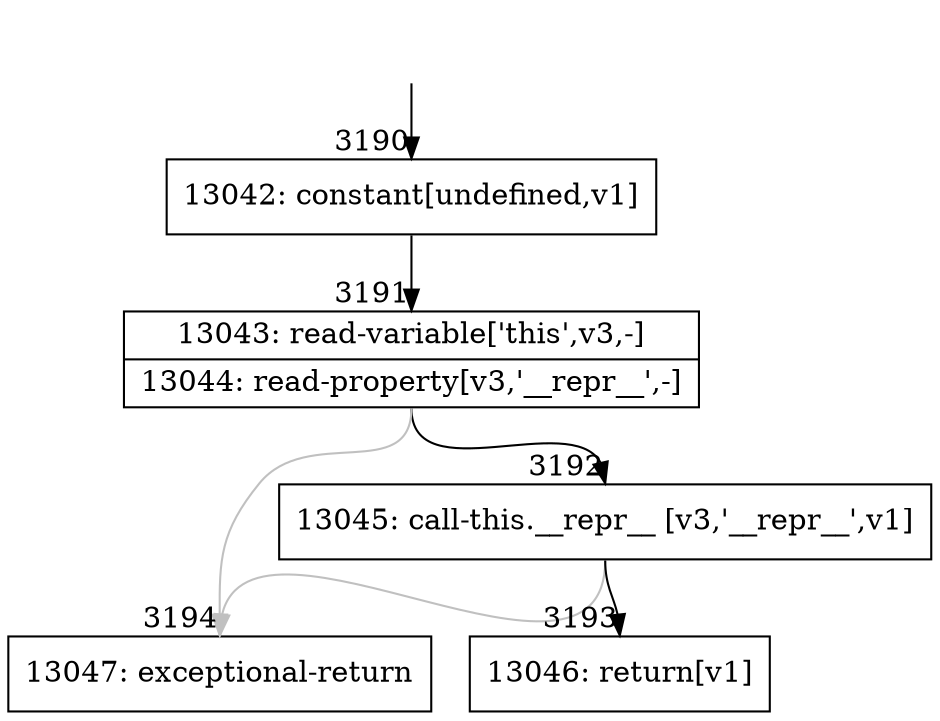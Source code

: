 digraph {
rankdir="TD"
BB_entry242[shape=none,label=""];
BB_entry242 -> BB3190 [tailport=s, headport=n, headlabel="    3190"]
BB3190 [shape=record label="{13042: constant[undefined,v1]}" ] 
BB3190 -> BB3191 [tailport=s, headport=n, headlabel="      3191"]
BB3191 [shape=record label="{13043: read-variable['this',v3,-]|13044: read-property[v3,'__repr__',-]}" ] 
BB3191 -> BB3192 [tailport=s, headport=n, headlabel="      3192"]
BB3191 -> BB3194 [tailport=s, headport=n, color=gray, headlabel="      3194"]
BB3192 [shape=record label="{13045: call-this.__repr__ [v3,'__repr__',v1]}" ] 
BB3192 -> BB3193 [tailport=s, headport=n, headlabel="      3193"]
BB3192 -> BB3194 [tailport=s, headport=n, color=gray]
BB3193 [shape=record label="{13046: return[v1]}" ] 
BB3194 [shape=record label="{13047: exceptional-return}" ] 
//#$~ 2056
}
